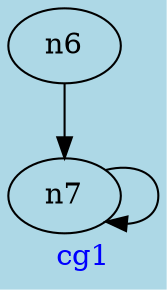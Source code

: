 digraph G{
graph [ label = "cg1" , fontcolor = "blue" , bgcolor = "lightblue" ];
n6;
n7;
n6->n7;
n7->n7;
}
